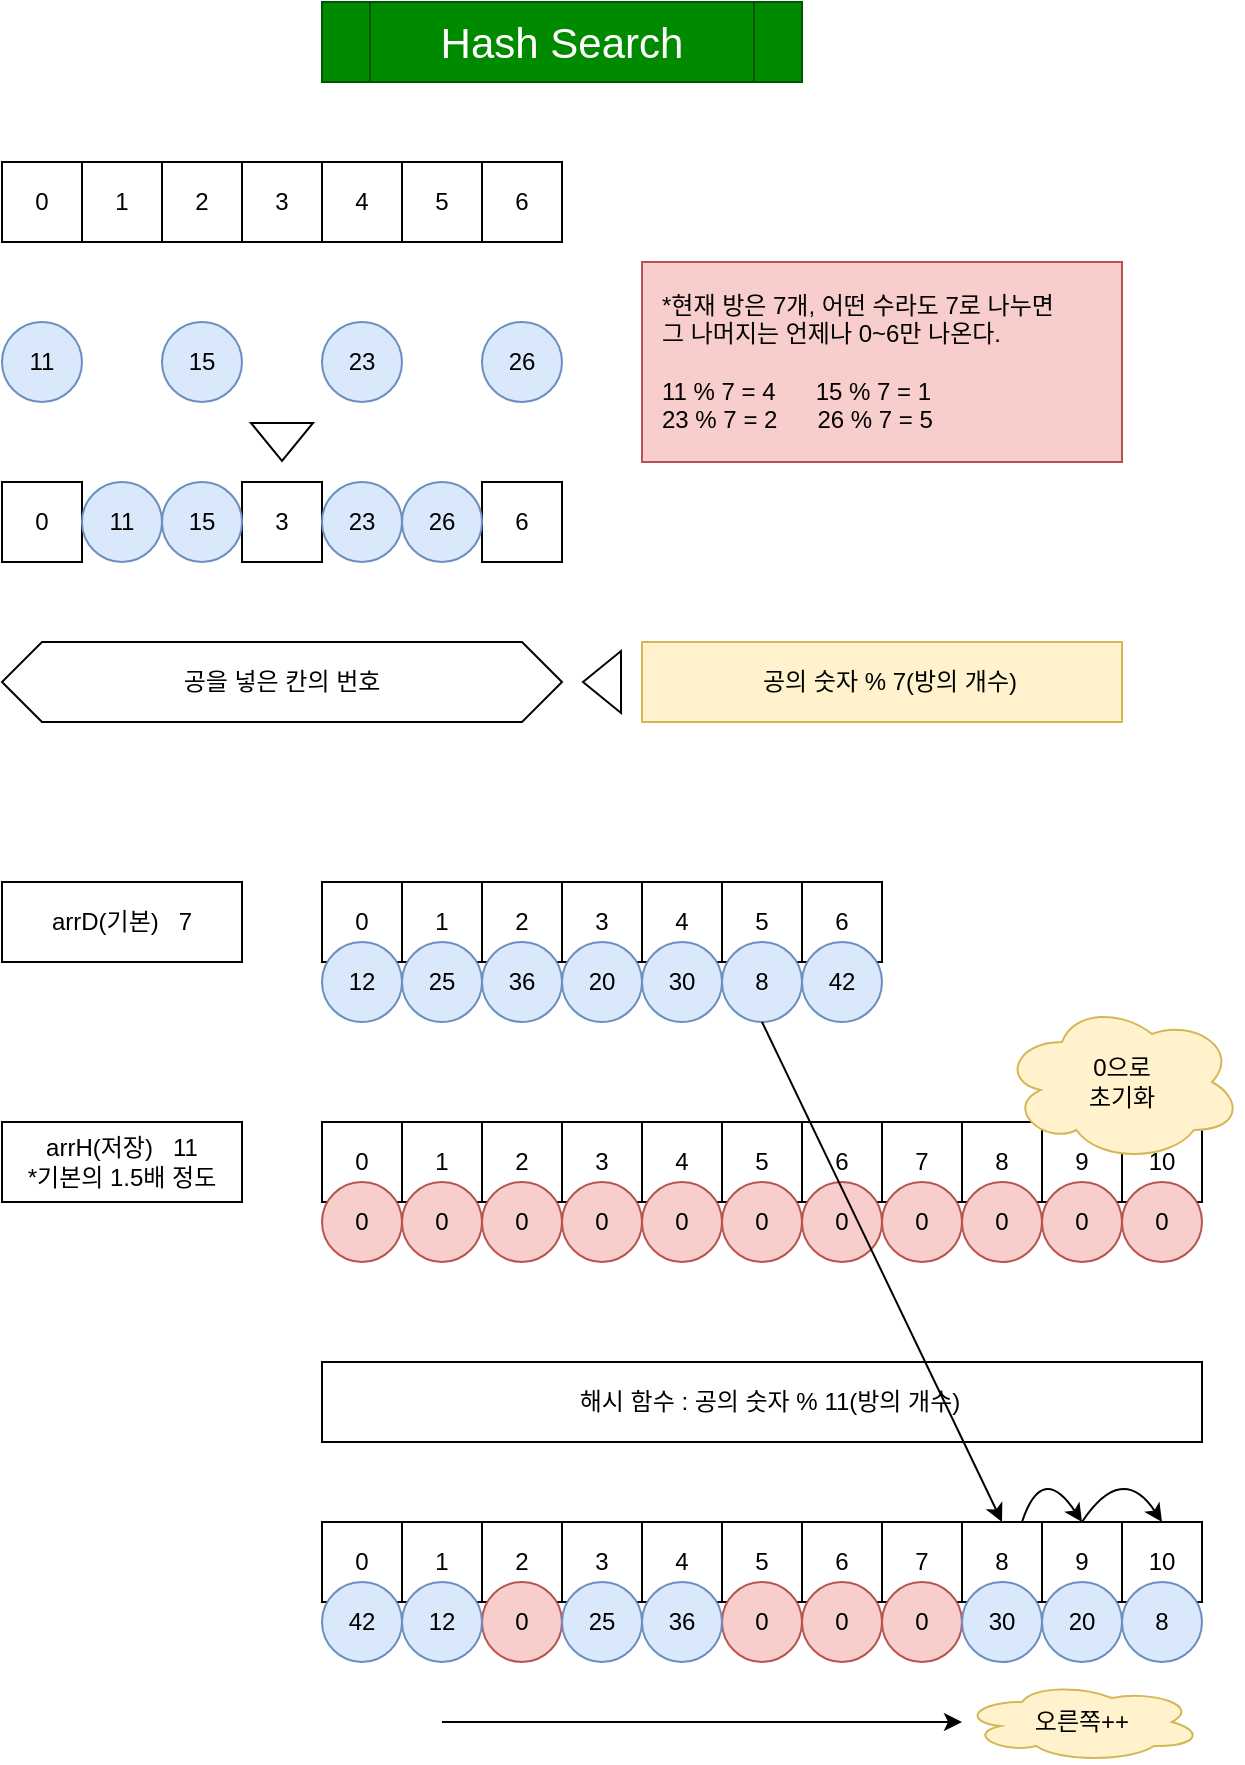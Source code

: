 <mxfile version="19.0.3" type="device"><diagram id="Y8F47LxsgtlevgOLmJPU" name="Page-1"><mxGraphModel dx="1886" dy="913" grid="1" gridSize="10" guides="1" tooltips="1" connect="1" arrows="1" fold="1" page="1" pageScale="1" pageWidth="850" pageHeight="1100" math="0" shadow="0"><root><mxCell id="0"/><mxCell id="1" parent="0"/><mxCell id="7gFQGLyXp_4KQgXrwOs3-1" value="Hash Search" style="shape=process;whiteSpace=wrap;html=1;backgroundOutline=1;fillColor=#008a00;strokeColor=#005700;fontSize=21;fontColor=#ffffff;" parent="1" vertex="1"><mxGeometry x="240" y="40" width="240" height="40" as="geometry"/></mxCell><mxCell id="7gFQGLyXp_4KQgXrwOs3-2" value="0" style="rounded=0;whiteSpace=wrap;html=1;" parent="1" vertex="1"><mxGeometry x="80" y="120" width="40" height="40" as="geometry"/></mxCell><mxCell id="7gFQGLyXp_4KQgXrwOs3-3" value="1" style="rounded=0;whiteSpace=wrap;html=1;" parent="1" vertex="1"><mxGeometry x="120" y="120" width="40" height="40" as="geometry"/></mxCell><mxCell id="7gFQGLyXp_4KQgXrwOs3-4" value="2" style="rounded=0;whiteSpace=wrap;html=1;" parent="1" vertex="1"><mxGeometry x="160" y="120" width="40" height="40" as="geometry"/></mxCell><mxCell id="7gFQGLyXp_4KQgXrwOs3-6" value="3" style="rounded=0;whiteSpace=wrap;html=1;" parent="1" vertex="1"><mxGeometry x="200" y="120" width="40" height="40" as="geometry"/></mxCell><mxCell id="7gFQGLyXp_4KQgXrwOs3-8" value="4" style="rounded=0;whiteSpace=wrap;html=1;" parent="1" vertex="1"><mxGeometry x="240" y="120" width="40" height="40" as="geometry"/></mxCell><mxCell id="7gFQGLyXp_4KQgXrwOs3-9" value="5" style="rounded=0;whiteSpace=wrap;html=1;" parent="1" vertex="1"><mxGeometry x="280" y="120" width="40" height="40" as="geometry"/></mxCell><mxCell id="7gFQGLyXp_4KQgXrwOs3-10" value="6" style="rounded=0;whiteSpace=wrap;html=1;" parent="1" vertex="1"><mxGeometry x="320" y="120" width="40" height="40" as="geometry"/></mxCell><mxCell id="7gFQGLyXp_4KQgXrwOs3-11" value="11" style="ellipse;whiteSpace=wrap;html=1;fillColor=#dae8fc;strokeColor=#6c8ebf;" parent="1" vertex="1"><mxGeometry x="80" y="200" width="40" height="40" as="geometry"/></mxCell><mxCell id="7gFQGLyXp_4KQgXrwOs3-12" value="15" style="ellipse;whiteSpace=wrap;html=1;fillColor=#dae8fc;strokeColor=#6c8ebf;" parent="1" vertex="1"><mxGeometry x="160" y="200" width="40" height="40" as="geometry"/></mxCell><mxCell id="7gFQGLyXp_4KQgXrwOs3-13" value="23" style="ellipse;whiteSpace=wrap;html=1;fillColor=#dae8fc;strokeColor=#6c8ebf;" parent="1" vertex="1"><mxGeometry x="240" y="200" width="40" height="40" as="geometry"/></mxCell><mxCell id="7gFQGLyXp_4KQgXrwOs3-14" value="26" style="ellipse;whiteSpace=wrap;html=1;fillColor=#dae8fc;strokeColor=#6c8ebf;" parent="1" vertex="1"><mxGeometry x="320" y="200" width="40" height="40" as="geometry"/></mxCell><mxCell id="7gFQGLyXp_4KQgXrwOs3-15" value="0" style="rounded=0;whiteSpace=wrap;html=1;" parent="1" vertex="1"><mxGeometry x="80" y="280" width="40" height="40" as="geometry"/></mxCell><mxCell id="7gFQGLyXp_4KQgXrwOs3-18" value="3" style="rounded=0;whiteSpace=wrap;html=1;" parent="1" vertex="1"><mxGeometry x="200" y="280" width="40" height="40" as="geometry"/></mxCell><mxCell id="7gFQGLyXp_4KQgXrwOs3-21" value="6" style="rounded=0;whiteSpace=wrap;html=1;" parent="1" vertex="1"><mxGeometry x="320" y="280" width="40" height="40" as="geometry"/></mxCell><mxCell id="7gFQGLyXp_4KQgXrwOs3-23" value="&lt;div style=&quot;&quot;&gt;&lt;span style=&quot;background-color: initial;&quot;&gt;*현재 방은 7개, 어떤 수라도 7로 나누면&lt;/span&gt;&lt;/div&gt;&lt;span style=&quot;&quot;&gt;그 나머지는 언제나 0~6만 나온다.&lt;/span&gt;&lt;br style=&quot;&quot;&gt;&lt;br style=&quot;&quot;&gt;&lt;span style=&quot;&quot;&gt;11 % 7 = 4&amp;nbsp; &amp;nbsp; &amp;nbsp; 15 % 7 = 1&lt;/span&gt;&lt;br style=&quot;&quot;&gt;&lt;span style=&quot;&quot;&gt;23 % 7 = 2&amp;nbsp; &amp;nbsp; &amp;nbsp; 26 % 7 = 5&lt;/span&gt;" style="rounded=0;whiteSpace=wrap;html=1;align=left;spacingLeft=8;fillColor=#f8cecc;strokeColor=#b85450;" parent="1" vertex="1"><mxGeometry x="400" y="170" width="240" height="100" as="geometry"/></mxCell><mxCell id="7gFQGLyXp_4KQgXrwOs3-24" value="11" style="ellipse;whiteSpace=wrap;html=1;fillColor=#dae8fc;strokeColor=#6c8ebf;" parent="1" vertex="1"><mxGeometry x="120" y="280" width="40" height="40" as="geometry"/></mxCell><mxCell id="7gFQGLyXp_4KQgXrwOs3-25" value="15" style="ellipse;whiteSpace=wrap;html=1;fillColor=#dae8fc;strokeColor=#6c8ebf;" parent="1" vertex="1"><mxGeometry x="160" y="280" width="40" height="40" as="geometry"/></mxCell><mxCell id="7gFQGLyXp_4KQgXrwOs3-26" value="23" style="ellipse;whiteSpace=wrap;html=1;fillColor=#dae8fc;strokeColor=#6c8ebf;" parent="1" vertex="1"><mxGeometry x="240" y="280" width="40" height="40" as="geometry"/></mxCell><mxCell id="7gFQGLyXp_4KQgXrwOs3-27" value="26" style="ellipse;whiteSpace=wrap;html=1;fillColor=#dae8fc;strokeColor=#6c8ebf;" parent="1" vertex="1"><mxGeometry x="280" y="280" width="40" height="40" as="geometry"/></mxCell><mxCell id="7gFQGLyXp_4KQgXrwOs3-28" value="" style="shape=flexArrow;endArrow=classic;html=1;rounded=0;" parent="1" edge="1"><mxGeometry width="50" height="50" relative="1" as="geometry"><mxPoint x="220" y="250" as="sourcePoint"/><mxPoint x="220" y="270" as="targetPoint"/></mxGeometry></mxCell><mxCell id="7gFQGLyXp_4KQgXrwOs3-29" value="공을 넣은 칸의 번호&lt;span style=&quot;color: rgba(0, 0, 0, 0); font-family: monospace; font-size: 0px; text-align: start;&quot;&gt;%3CmxGraphModel%3E%3Croot%3E%3CmxCell%20id%3D%220%22%2F%3E%3CmxCell%20id%3D%221%22%20parent%3D%220%22%2F%3E%3CmxCell%20id%3D%222%22%20value%3D%2226%22%20style%3D%22ellipse%3BwhiteSpace%3Dwrap%3Bhtml%3D1%3BfillColor%3D%23dae8fc%3BstrokeColor%3D%236c8ebf%3B%22%20vertex%3D%221%22%20parent%3D%221%22%3E%3CmxGeometry%20x%3D%22320%22%20y%3D%22200%22%20width%3D%2240%22%20height%3D%2240%22%20as%3D%22geometry%22%2F%3E%3C%2FmxCell%3E%3C%2Froot%3E%3C%2FmxGraphModel%3E&lt;/span&gt;" style="shape=hexagon;perimeter=hexagonPerimeter2;whiteSpace=wrap;html=1;fixedSize=1;" parent="1" vertex="1"><mxGeometry x="80" y="360" width="280" height="40" as="geometry"/></mxCell><mxCell id="7gFQGLyXp_4KQgXrwOs3-31" value="&lt;div style=&quot;&quot;&gt;공의 숫자 % 7(방의 개수)&lt;/div&gt;" style="rounded=0;whiteSpace=wrap;html=1;align=center;spacingLeft=8;fillColor=#fff2cc;strokeColor=#d6b656;" parent="1" vertex="1"><mxGeometry x="400" y="360" width="240" height="40" as="geometry"/></mxCell><mxCell id="7gFQGLyXp_4KQgXrwOs3-32" value="" style="shape=flexArrow;endArrow=classic;html=1;rounded=0;" parent="1" edge="1"><mxGeometry width="50" height="50" relative="1" as="geometry"><mxPoint x="390" y="380" as="sourcePoint"/><mxPoint x="370" y="380" as="targetPoint"/></mxGeometry></mxCell><mxCell id="7gFQGLyXp_4KQgXrwOs3-33" value="0" style="rounded=0;whiteSpace=wrap;html=1;" parent="1" vertex="1"><mxGeometry x="240" y="480" width="40" height="40" as="geometry"/></mxCell><mxCell id="7gFQGLyXp_4KQgXrwOs3-34" value="1" style="rounded=0;whiteSpace=wrap;html=1;" parent="1" vertex="1"><mxGeometry x="280" y="480" width="40" height="40" as="geometry"/></mxCell><mxCell id="7gFQGLyXp_4KQgXrwOs3-35" value="2" style="rounded=0;whiteSpace=wrap;html=1;" parent="1" vertex="1"><mxGeometry x="320" y="480" width="40" height="40" as="geometry"/></mxCell><mxCell id="7gFQGLyXp_4KQgXrwOs3-36" value="3" style="rounded=0;whiteSpace=wrap;html=1;" parent="1" vertex="1"><mxGeometry x="360" y="480" width="40" height="40" as="geometry"/></mxCell><mxCell id="7gFQGLyXp_4KQgXrwOs3-37" value="4" style="rounded=0;whiteSpace=wrap;html=1;" parent="1" vertex="1"><mxGeometry x="400" y="480" width="40" height="40" as="geometry"/></mxCell><mxCell id="7gFQGLyXp_4KQgXrwOs3-38" value="5" style="rounded=0;whiteSpace=wrap;html=1;" parent="1" vertex="1"><mxGeometry x="440" y="480" width="40" height="40" as="geometry"/></mxCell><mxCell id="7gFQGLyXp_4KQgXrwOs3-39" value="6" style="rounded=0;whiteSpace=wrap;html=1;" parent="1" vertex="1"><mxGeometry x="480" y="480" width="40" height="40" as="geometry"/></mxCell><mxCell id="7gFQGLyXp_4KQgXrwOs3-40" value="12" style="ellipse;whiteSpace=wrap;html=1;fillColor=#dae8fc;strokeColor=#6c8ebf;" parent="1" vertex="1"><mxGeometry x="240" y="510" width="40" height="40" as="geometry"/></mxCell><mxCell id="7gFQGLyXp_4KQgXrwOs3-41" value="25" style="ellipse;whiteSpace=wrap;html=1;fillColor=#dae8fc;strokeColor=#6c8ebf;" parent="1" vertex="1"><mxGeometry x="280" y="510" width="40" height="40" as="geometry"/></mxCell><mxCell id="7gFQGLyXp_4KQgXrwOs3-42" value="36" style="ellipse;whiteSpace=wrap;html=1;fillColor=#dae8fc;strokeColor=#6c8ebf;" parent="1" vertex="1"><mxGeometry x="320" y="510" width="40" height="40" as="geometry"/></mxCell><mxCell id="7gFQGLyXp_4KQgXrwOs3-43" value="20" style="ellipse;whiteSpace=wrap;html=1;fillColor=#dae8fc;strokeColor=#6c8ebf;" parent="1" vertex="1"><mxGeometry x="360" y="510" width="40" height="40" as="geometry"/></mxCell><mxCell id="7gFQGLyXp_4KQgXrwOs3-44" value="30" style="ellipse;whiteSpace=wrap;html=1;fillColor=#dae8fc;strokeColor=#6c8ebf;" parent="1" vertex="1"><mxGeometry x="400" y="510" width="40" height="40" as="geometry"/></mxCell><mxCell id="7gFQGLyXp_4KQgXrwOs3-45" value="8" style="ellipse;whiteSpace=wrap;html=1;fillColor=#dae8fc;strokeColor=#6c8ebf;" parent="1" vertex="1"><mxGeometry x="440" y="510" width="40" height="40" as="geometry"/></mxCell><mxCell id="7gFQGLyXp_4KQgXrwOs3-46" value="42" style="ellipse;whiteSpace=wrap;html=1;fillColor=#dae8fc;strokeColor=#6c8ebf;" parent="1" vertex="1"><mxGeometry x="480" y="510" width="40" height="40" as="geometry"/></mxCell><mxCell id="7gFQGLyXp_4KQgXrwOs3-47" value="arrD(기본)&amp;nbsp; &amp;nbsp;7" style="rounded=0;whiteSpace=wrap;html=1;" parent="1" vertex="1"><mxGeometry x="80" y="480" width="120" height="40" as="geometry"/></mxCell><mxCell id="7gFQGLyXp_4KQgXrwOs3-48" value="arrH(저장)&amp;nbsp; &amp;nbsp;11&lt;br&gt;*기본의 1.5배 정도" style="rounded=0;whiteSpace=wrap;html=1;" parent="1" vertex="1"><mxGeometry x="80" y="600" width="120" height="40" as="geometry"/></mxCell><mxCell id="7gFQGLyXp_4KQgXrwOs3-49" value="0" style="rounded=0;whiteSpace=wrap;html=1;" parent="1" vertex="1"><mxGeometry x="240" y="600" width="40" height="40" as="geometry"/></mxCell><mxCell id="7gFQGLyXp_4KQgXrwOs3-50" value="1" style="rounded=0;whiteSpace=wrap;html=1;" parent="1" vertex="1"><mxGeometry x="280" y="600" width="40" height="40" as="geometry"/></mxCell><mxCell id="7gFQGLyXp_4KQgXrwOs3-51" value="2" style="rounded=0;whiteSpace=wrap;html=1;" parent="1" vertex="1"><mxGeometry x="320" y="600" width="40" height="40" as="geometry"/></mxCell><mxCell id="7gFQGLyXp_4KQgXrwOs3-52" value="3" style="rounded=0;whiteSpace=wrap;html=1;" parent="1" vertex="1"><mxGeometry x="360" y="600" width="40" height="40" as="geometry"/></mxCell><mxCell id="7gFQGLyXp_4KQgXrwOs3-53" value="4" style="rounded=0;whiteSpace=wrap;html=1;" parent="1" vertex="1"><mxGeometry x="400" y="600" width="40" height="40" as="geometry"/></mxCell><mxCell id="7gFQGLyXp_4KQgXrwOs3-54" value="5" style="rounded=0;whiteSpace=wrap;html=1;" parent="1" vertex="1"><mxGeometry x="440" y="600" width="40" height="40" as="geometry"/></mxCell><mxCell id="7gFQGLyXp_4KQgXrwOs3-55" value="6" style="rounded=0;whiteSpace=wrap;html=1;" parent="1" vertex="1"><mxGeometry x="480" y="600" width="40" height="40" as="geometry"/></mxCell><mxCell id="7gFQGLyXp_4KQgXrwOs3-56" value="7" style="rounded=0;whiteSpace=wrap;html=1;" parent="1" vertex="1"><mxGeometry x="520" y="600" width="40" height="40" as="geometry"/></mxCell><mxCell id="7gFQGLyXp_4KQgXrwOs3-57" value="8" style="rounded=0;whiteSpace=wrap;html=1;" parent="1" vertex="1"><mxGeometry x="560" y="600" width="40" height="40" as="geometry"/></mxCell><mxCell id="7gFQGLyXp_4KQgXrwOs3-58" value="9" style="rounded=0;whiteSpace=wrap;html=1;" parent="1" vertex="1"><mxGeometry x="600" y="600" width="40" height="40" as="geometry"/></mxCell><mxCell id="7gFQGLyXp_4KQgXrwOs3-59" value="10" style="rounded=0;whiteSpace=wrap;html=1;" parent="1" vertex="1"><mxGeometry x="640" y="600" width="40" height="40" as="geometry"/></mxCell><mxCell id="7gFQGLyXp_4KQgXrwOs3-63" value="0" style="ellipse;whiteSpace=wrap;html=1;fillColor=#f8cecc;strokeColor=#b85450;" parent="1" vertex="1"><mxGeometry x="240" y="630" width="40" height="40" as="geometry"/></mxCell><mxCell id="7gFQGLyXp_4KQgXrwOs3-64" value="0" style="ellipse;whiteSpace=wrap;html=1;fillColor=#f8cecc;strokeColor=#b85450;" parent="1" vertex="1"><mxGeometry x="280" y="630" width="40" height="40" as="geometry"/></mxCell><mxCell id="7gFQGLyXp_4KQgXrwOs3-65" value="0" style="ellipse;whiteSpace=wrap;html=1;fillColor=#f8cecc;strokeColor=#b85450;" parent="1" vertex="1"><mxGeometry x="320" y="630" width="40" height="40" as="geometry"/></mxCell><mxCell id="7gFQGLyXp_4KQgXrwOs3-66" value="0" style="ellipse;whiteSpace=wrap;html=1;fillColor=#f8cecc;strokeColor=#b85450;" parent="1" vertex="1"><mxGeometry x="360" y="630" width="40" height="40" as="geometry"/></mxCell><mxCell id="7gFQGLyXp_4KQgXrwOs3-67" value="0" style="ellipse;whiteSpace=wrap;html=1;fillColor=#f8cecc;strokeColor=#b85450;" parent="1" vertex="1"><mxGeometry x="400" y="630" width="40" height="40" as="geometry"/></mxCell><mxCell id="7gFQGLyXp_4KQgXrwOs3-68" value="0" style="ellipse;whiteSpace=wrap;html=1;fillColor=#f8cecc;strokeColor=#b85450;" parent="1" vertex="1"><mxGeometry x="440" y="630" width="40" height="40" as="geometry"/></mxCell><mxCell id="7gFQGLyXp_4KQgXrwOs3-69" value="0" style="ellipse;whiteSpace=wrap;html=1;fillColor=#f8cecc;strokeColor=#b85450;" parent="1" vertex="1"><mxGeometry x="480" y="630" width="40" height="40" as="geometry"/></mxCell><mxCell id="7gFQGLyXp_4KQgXrwOs3-70" value="0" style="ellipse;whiteSpace=wrap;html=1;fillColor=#f8cecc;strokeColor=#b85450;" parent="1" vertex="1"><mxGeometry x="520" y="630" width="40" height="40" as="geometry"/></mxCell><mxCell id="7gFQGLyXp_4KQgXrwOs3-71" value="0" style="ellipse;whiteSpace=wrap;html=1;fillColor=#f8cecc;strokeColor=#b85450;" parent="1" vertex="1"><mxGeometry x="560" y="630" width="40" height="40" as="geometry"/></mxCell><mxCell id="7gFQGLyXp_4KQgXrwOs3-72" value="0" style="ellipse;whiteSpace=wrap;html=1;fillColor=#f8cecc;strokeColor=#b85450;" parent="1" vertex="1"><mxGeometry x="600" y="630" width="40" height="40" as="geometry"/></mxCell><mxCell id="7gFQGLyXp_4KQgXrwOs3-73" value="0" style="ellipse;whiteSpace=wrap;html=1;fillColor=#f8cecc;strokeColor=#b85450;" parent="1" vertex="1"><mxGeometry x="640" y="630" width="40" height="40" as="geometry"/></mxCell><mxCell id="7gFQGLyXp_4KQgXrwOs3-74" value="0으로&lt;br&gt;초기화" style="ellipse;shape=cloud;whiteSpace=wrap;html=1;fillColor=#fff2cc;strokeColor=#d6b656;" parent="1" vertex="1"><mxGeometry x="580" y="540" width="120" height="80" as="geometry"/></mxCell><mxCell id="7gFQGLyXp_4KQgXrwOs3-75" value="&lt;div style=&quot;&quot;&gt;해시 함수 : 공의 숫자 % 11(방의 개수)&lt;/div&gt;" style="rounded=0;whiteSpace=wrap;html=1;align=center;spacingLeft=8;" parent="1" vertex="1"><mxGeometry x="240" y="720" width="440" height="40" as="geometry"/></mxCell><mxCell id="7gFQGLyXp_4KQgXrwOs3-76" value="0" style="rounded=0;whiteSpace=wrap;html=1;" parent="1" vertex="1"><mxGeometry x="240" y="800" width="40" height="40" as="geometry"/></mxCell><mxCell id="7gFQGLyXp_4KQgXrwOs3-77" value="1" style="rounded=0;whiteSpace=wrap;html=1;" parent="1" vertex="1"><mxGeometry x="280" y="800" width="40" height="40" as="geometry"/></mxCell><mxCell id="7gFQGLyXp_4KQgXrwOs3-78" value="2" style="rounded=0;whiteSpace=wrap;html=1;" parent="1" vertex="1"><mxGeometry x="320" y="800" width="40" height="40" as="geometry"/></mxCell><mxCell id="7gFQGLyXp_4KQgXrwOs3-79" value="3" style="rounded=0;whiteSpace=wrap;html=1;" parent="1" vertex="1"><mxGeometry x="360" y="800" width="40" height="40" as="geometry"/></mxCell><mxCell id="7gFQGLyXp_4KQgXrwOs3-80" value="4" style="rounded=0;whiteSpace=wrap;html=1;" parent="1" vertex="1"><mxGeometry x="400" y="800" width="40" height="40" as="geometry"/></mxCell><mxCell id="7gFQGLyXp_4KQgXrwOs3-81" value="5" style="rounded=0;whiteSpace=wrap;html=1;" parent="1" vertex="1"><mxGeometry x="440" y="800" width="40" height="40" as="geometry"/></mxCell><mxCell id="7gFQGLyXp_4KQgXrwOs3-82" value="6" style="rounded=0;whiteSpace=wrap;html=1;" parent="1" vertex="1"><mxGeometry x="480" y="800" width="40" height="40" as="geometry"/></mxCell><mxCell id="7gFQGLyXp_4KQgXrwOs3-83" value="7" style="rounded=0;whiteSpace=wrap;html=1;" parent="1" vertex="1"><mxGeometry x="520" y="800" width="40" height="40" as="geometry"/></mxCell><mxCell id="7gFQGLyXp_4KQgXrwOs3-84" value="8" style="rounded=0;whiteSpace=wrap;html=1;" parent="1" vertex="1"><mxGeometry x="560" y="800" width="40" height="40" as="geometry"/></mxCell><mxCell id="7gFQGLyXp_4KQgXrwOs3-85" value="9" style="rounded=0;whiteSpace=wrap;html=1;" parent="1" vertex="1"><mxGeometry x="600" y="800" width="40" height="40" as="geometry"/></mxCell><mxCell id="7gFQGLyXp_4KQgXrwOs3-86" value="10" style="rounded=0;whiteSpace=wrap;html=1;" parent="1" vertex="1"><mxGeometry x="640" y="800" width="40" height="40" as="geometry"/></mxCell><mxCell id="7gFQGLyXp_4KQgXrwOs3-89" value="0" style="ellipse;whiteSpace=wrap;html=1;fillColor=#f8cecc;strokeColor=#b85450;" parent="1" vertex="1"><mxGeometry x="320" y="830" width="40" height="40" as="geometry"/></mxCell><mxCell id="7gFQGLyXp_4KQgXrwOs3-92" value="0" style="ellipse;whiteSpace=wrap;html=1;fillColor=#f8cecc;strokeColor=#b85450;" parent="1" vertex="1"><mxGeometry x="440" y="830" width="40" height="40" as="geometry"/></mxCell><mxCell id="7gFQGLyXp_4KQgXrwOs3-93" value="0" style="ellipse;whiteSpace=wrap;html=1;fillColor=#f8cecc;strokeColor=#b85450;" parent="1" vertex="1"><mxGeometry x="480" y="830" width="40" height="40" as="geometry"/></mxCell><mxCell id="7gFQGLyXp_4KQgXrwOs3-94" value="0" style="ellipse;whiteSpace=wrap;html=1;fillColor=#f8cecc;strokeColor=#b85450;" parent="1" vertex="1"><mxGeometry x="520" y="830" width="40" height="40" as="geometry"/></mxCell><mxCell id="7gFQGLyXp_4KQgXrwOs3-98" value="12" style="ellipse;whiteSpace=wrap;html=1;fillColor=#dae8fc;strokeColor=#6c8ebf;" parent="1" vertex="1"><mxGeometry x="280" y="830" width="40" height="40" as="geometry"/></mxCell><mxCell id="7gFQGLyXp_4KQgXrwOs3-99" value="25" style="ellipse;whiteSpace=wrap;html=1;fillColor=#dae8fc;strokeColor=#6c8ebf;" parent="1" vertex="1"><mxGeometry x="360" y="830" width="40" height="40" as="geometry"/></mxCell><mxCell id="7gFQGLyXp_4KQgXrwOs3-100" value="36" style="ellipse;whiteSpace=wrap;html=1;fillColor=#dae8fc;strokeColor=#6c8ebf;" parent="1" vertex="1"><mxGeometry x="400" y="830" width="40" height="40" as="geometry"/></mxCell><mxCell id="7gFQGLyXp_4KQgXrwOs3-101" value="20" style="ellipse;whiteSpace=wrap;html=1;fillColor=#dae8fc;strokeColor=#6c8ebf;" parent="1" vertex="1"><mxGeometry x="600" y="830" width="40" height="40" as="geometry"/></mxCell><mxCell id="7gFQGLyXp_4KQgXrwOs3-102" value="30" style="ellipse;whiteSpace=wrap;html=1;fillColor=#dae8fc;strokeColor=#6c8ebf;" parent="1" vertex="1"><mxGeometry x="560" y="830" width="40" height="40" as="geometry"/></mxCell><mxCell id="7gFQGLyXp_4KQgXrwOs3-103" value="8" style="ellipse;whiteSpace=wrap;html=1;fillColor=#dae8fc;strokeColor=#6c8ebf;" parent="1" vertex="1"><mxGeometry x="640" y="830" width="40" height="40" as="geometry"/></mxCell><mxCell id="7gFQGLyXp_4KQgXrwOs3-104" value="42" style="ellipse;whiteSpace=wrap;html=1;fillColor=#dae8fc;strokeColor=#6c8ebf;" parent="1" vertex="1"><mxGeometry x="240" y="830" width="40" height="40" as="geometry"/></mxCell><mxCell id="7gFQGLyXp_4KQgXrwOs3-106" value="" style="endArrow=classic;html=1;rounded=0;" parent="1" target="7gFQGLyXp_4KQgXrwOs3-107" edge="1"><mxGeometry width="50" height="50" relative="1" as="geometry"><mxPoint x="300" y="900" as="sourcePoint"/><mxPoint x="510" y="900" as="targetPoint"/></mxGeometry></mxCell><mxCell id="7gFQGLyXp_4KQgXrwOs3-107" value="오른쪽++" style="ellipse;shape=cloud;whiteSpace=wrap;html=1;fillColor=#fff2cc;strokeColor=#d6b656;" parent="1" vertex="1"><mxGeometry x="560" y="880" width="120" height="40" as="geometry"/></mxCell><mxCell id="7gFQGLyXp_4KQgXrwOs3-111" value="" style="curved=1;endArrow=classic;html=1;rounded=0;exitX=0.5;exitY=1;exitDx=0;exitDy=0;entryX=0.5;entryY=0;entryDx=0;entryDy=0;" parent="1" source="7gFQGLyXp_4KQgXrwOs3-45" target="7gFQGLyXp_4KQgXrwOs3-84" edge="1"><mxGeometry width="50" height="50" relative="1" as="geometry"><mxPoint x="370" y="660" as="sourcePoint"/><mxPoint x="420" y="610" as="targetPoint"/><Array as="points"/></mxGeometry></mxCell><mxCell id="7gFQGLyXp_4KQgXrwOs3-113" value="" style="curved=1;endArrow=classic;html=1;rounded=0;exitX=0.75;exitY=0;exitDx=0;exitDy=0;entryX=0.5;entryY=0;entryDx=0;entryDy=0;" parent="1" source="7gFQGLyXp_4KQgXrwOs3-84" target="7gFQGLyXp_4KQgXrwOs3-85" edge="1"><mxGeometry width="50" height="50" relative="1" as="geometry"><mxPoint x="410" y="700" as="sourcePoint"/><mxPoint x="460" y="650" as="targetPoint"/><Array as="points"><mxPoint x="600" y="770"/></Array></mxGeometry></mxCell><mxCell id="7gFQGLyXp_4KQgXrwOs3-114" value="" style="curved=1;endArrow=classic;html=1;rounded=0;exitX=0.5;exitY=0;exitDx=0;exitDy=0;entryX=0.5;entryY=0;entryDx=0;entryDy=0;" parent="1" source="7gFQGLyXp_4KQgXrwOs3-85" target="7gFQGLyXp_4KQgXrwOs3-86" edge="1"><mxGeometry width="50" height="50" relative="1" as="geometry"><mxPoint x="600" y="810" as="sourcePoint"/><mxPoint x="630" y="810" as="targetPoint"/><Array as="points"><mxPoint x="640" y="770"/></Array></mxGeometry></mxCell></root></mxGraphModel></diagram></mxfile>